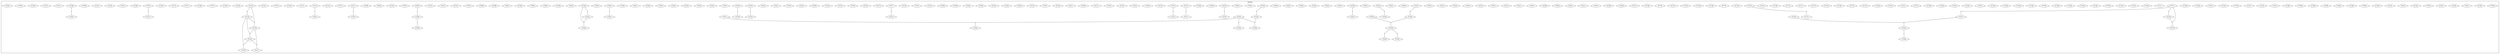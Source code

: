 digraph GRAPH_0 {
	edge [ dir=none];
	graph [ rankdir=TB ];
	ratio=auto;
	mincross=2.0;
	node [
		fontsize=11,
		fillcolor=white,
		style=filled,

];
	subgraph cluster_0 {
		label = "tikaboo"
		0 [ label="TV2003", shape=diamond, width=0.000000, height=0.000000 ]
		0 [ label="TV2003", shape=diamond, width=0.000000, height=0.000000 ]
		1 [ label="TV2004", shape=diamond, width=0.000000, height=0.000000 ]
		1 [ label="TV2004", shape=diamond, width=0.000000, height=0.000000 ]
		2 [ label="TV2017", shape=diamond, width=0.000000, height=0.000000 ]
		2 [ label="TV2017", shape=diamond, width=0.000000, height=0.000000 ]
		3 [ label="TV2026", shape=diamond, width=0.000000, height=0.000000 ]
		3 [ label="TV2026", shape=diamond, width=0.000000, height=0.000000 ]
		4 [ label="TV2031", shape=diamond, width=0.000000, height=0.000000 ]
		4 [ label="TV2031", shape=diamond, width=0.000000, height=0.000000 ]
		5 [ label="TV2033", shape=diamond, width=0.000000, height=0.000000 ]
		5 [ label="TV2033", shape=diamond, width=0.000000, height=0.000000 ]
		6 [ label="TV2034", shape=diamond, width=0.000000, height=0.000000 ]
		6 [ label="TV2034", shape=diamond, width=0.000000, height=0.000000 ]
		7 [ label="TV2035", shape=diamond, width=0.000000, height=0.000000 ]
		7 [ label="TV2035", shape=diamond, width=0.000000, height=0.000000 ]
		8 [ label="TV2041", shape=diamond, width=0.000000, height=0.000000 ]
		8 [ label="TV2041", shape=diamond, width=0.000000, height=0.000000 ]
		9 [ label="TV2053", shape=diamond, width=0.000000, height=0.000000 ]
		9 [ label="TV2053", shape=diamond, width=0.000000, height=0.000000 ]
		10 [ label="TV2062", shape=diamond, width=0.000000, height=0.000000 ]
		10 [ label="TV2062", shape=diamond, width=0.000000, height=0.000000 ]
		11 [ label="TV2064", shape=diamond, width=0.000000, height=0.000000 ]
		11 [ label="TV2064", shape=diamond, width=0.000000, height=0.000000 ]
		12 [ label="TV2065", shape=diamond, width=0.000000, height=0.000000 ]
		12 [ label="TV2065", shape=diamond, width=0.000000, height=0.000000 ]
		13 [ label="TV2066", shape=diamond, width=0.000000, height=0.000000 ]
		13 [ label="TV2066", shape=diamond, width=0.000000, height=0.000000 ]
		14 [ label="TV2068", shape=diamond, width=0.000000, height=0.000000 ]
		14 [ label="TV2068", shape=diamond, width=0.000000, height=0.000000 ]
		15 [ label="TV2069", shape=diamond, width=0.000000, height=0.000000 ]
		15 [ label="TV2069", shape=diamond, width=0.000000, height=0.000000 ]
		16 [ label="TV2080", shape=diamond, width=0.000000, height=0.000000 ]
		16 [ label="TV2080", shape=diamond, width=0.000000, height=0.000000 ]
		17 [ label="TV2253", shape=diamond, width=0.000000, height=0.000000 ]
		17 [ label="TV2253", shape=diamond, width=0.000000, height=0.000000 ]
		18 [ label="TV2254", shape=diamond, width=0.000000, height=0.000000 ]
		18 [ label="TV2254", shape=diamond, width=0.000000, height=0.000000 ]
		19 [ label="TV2257", shape=diamond, width=0.000000, height=0.000000 ]
		19 [ label="TV2257", shape=diamond, width=0.000000, height=0.000000 ]
		20 [ label="TV2258", shape=diamond, width=0.000000, height=0.000000 ]
		20 [ label="TV2258", shape=diamond, width=0.000000, height=0.000000 ]
		21 [ label="TV2259", shape=diamond, width=0.000000, height=0.000000 ]
		21 [ label="TV2259", shape=diamond, width=0.000000, height=0.000000 ]
		22 [ label="TV2261", shape=diamond, width=0.000000, height=0.000000 ]
		22 [ label="TV2261", shape=diamond, width=0.000000, height=0.000000 ]
		23 [ label="TV2265", shape=diamond, width=0.000000, height=0.000000 ]
		23 [ label="TV2265", shape=diamond, width=0.000000, height=0.000000 ]
		24 [ label="TV2268", shape=diamond, width=0.000000, height=0.000000 ]
		24 [ label="TV2268", shape=diamond, width=0.000000, height=0.000000 ]
		25 [ label="TV2269", shape=diamond, width=0.000000, height=0.000000 ]
	marr25 [shape=diamond,style=filled,label="",height=.1,width=.1]
		26 [ label="TV2270", shape=diamond, width=0.000000, height=0.000000 ]
	marr26 [shape=diamond,style=filled,label="",height=.1,width=.1]
		27 [ label="TV2271", shape=diamond, width=0.000000, height=0.000000 ]
		27 [ label="TV2271", shape=diamond, width=0.000000, height=0.000000 ]
		28 [ label="TV2277", shape=diamond, width=0.000000, height=0.000000 ]
		28 [ label="TV2277", shape=diamond, width=0.000000, height=0.000000 ]
		29 [ label="TV2280", shape=diamond, width=0.000000, height=0.000000 ]
		29 [ label="TV2280", shape=diamond, width=0.000000, height=0.000000 ]
		30 [ label="TV2281", shape=diamond, width=0.000000, height=0.000000 ]
		30 [ label="TV2281", shape=diamond, width=0.000000, height=0.000000 ]
		31 [ label="TV2282", shape=diamond, width=0.000000, height=0.000000 ]
		31 [ label="TV2282", shape=diamond, width=0.000000, height=0.000000 ]
		32 [ label="TV2284", shape=diamond, width=0.000000, height=0.000000 ]
		32 [ label="TV2284", shape=diamond, width=0.000000, height=0.000000 ]
		33 [ label="TV2285", shape=diamond, width=0.000000, height=0.000000 ]
		33 [ label="TV2285", shape=diamond, width=0.000000, height=0.000000 ]
		34 [ label="TV2286", shape=diamond, width=0.000000, height=0.000000 ]
		34 [ label="TV2286", shape=diamond, width=0.000000, height=0.000000 ]
		35 [ label="TV2288", shape=diamond, width=0.000000, height=0.000000 ]
		35 [ label="TV2288", shape=diamond, width=0.000000, height=0.000000 ]
		36 [ label="TV2290", shape=diamond, width=0.000000, height=0.000000 ]
		36 [ label="TV2290", shape=diamond, width=0.000000, height=0.000000 ]
		37 [ label="TV2293", shape=diamond, width=0.000000, height=0.000000 ]
		37 [ label="TV2293", shape=diamond, width=0.000000, height=0.000000 ]
		38 [ label="TV2295", shape=diamond, width=0.000000, height=0.000000 ]
		38 [ label="TV2295", shape=diamond, width=0.000000, height=0.000000 ]
		39 [ label="TV2296", shape=diamond, width=0.000000, height=0.000000 ]
		39 [ label="TV2296", shape=diamond, width=0.000000, height=0.000000 ]
		40 [ label="TV2299", shape=diamond, width=0.000000, height=0.000000 ]
		40 [ label="TV2299", shape=diamond, width=0.000000, height=0.000000 ]
		41 [ label="TV2304", shape=diamond, width=0.000000, height=0.000000 ]
		41 [ label="TV2304", shape=diamond, width=0.000000, height=0.000000 ]
		42 [ label="TV2501", shape=diamond, width=0.000000, height=0.000000 ]
		42 [ label="TV2501", shape=diamond, width=0.000000, height=0.000000 ]
		43 [ label="TV2502", shape=diamond, width=0.000000, height=0.000000 ]
		43 [ label="TV2502", shape=diamond, width=0.000000, height=0.000000 ]
		44 [ label="TV2503", shape=diamond, width=0.000000, height=0.000000 ]
		44 [ label="TV2503", shape=diamond, width=0.000000, height=0.000000 ]
		45 [ label="TV2504", shape=diamond, width=0.000000, height=0.000000 ]
		45 [ label="TV2504", shape=diamond, width=0.000000, height=0.000000 ]
		46 [ label="TV2506", shape=diamond, width=0.000000, height=0.000000 ]
		46 [ label="TV2506", shape=diamond, width=0.000000, height=0.000000 ]
		47 [ label="TV2514", shape=diamond, width=0.000000, height=0.000000 ]
		47 [ label="TV2514", shape=diamond, width=0.000000, height=0.000000 ]
		48 [ label="TV2517", shape=diamond, width=0.000000, height=0.000000 ]
		48 [ label="TV2517", shape=diamond, width=0.000000, height=0.000000 ]
		49 [ label="TV2529", shape=diamond, width=0.000000, height=0.000000 ]
		49 [ label="TV2529", shape=diamond, width=0.000000, height=0.000000 ]
		50 [ label="TV2530", shape=diamond, width=0.000000, height=0.000000 ]
		50 [ label="TV2530", shape=diamond, width=0.000000, height=0.000000 ]
		51 [ label="TV2753", shape=diamond, width=0.000000, height=0.000000 ]
		51 [ label="TV2753", shape=diamond, width=0.000000, height=0.000000 ]
		52 [ label="TV2755", shape=diamond, width=0.000000, height=0.000000 ]
		52 [ label="TV2755", shape=diamond, width=0.000000, height=0.000000 ]
		53 [ label="TV2757", shape=diamond, width=0.000000, height=0.000000 ]
	marr53 [shape=diamond,style=filled,label="",height=.1,width=.1]
		54 [ label="TV2759", shape=diamond, width=0.000000, height=0.000000 ]
		54 [ label="TV2759", shape=diamond, width=0.000000, height=0.000000 ]
		55 [ label="TV2764", shape=diamond, width=0.000000, height=0.000000 ]
		55 [ label="TV2764", shape=diamond, width=0.000000, height=0.000000 ]
		56 [ label="TV2770", shape=diamond, width=0.000000, height=0.000000 ]
		56 [ label="TV2770", shape=diamond, width=0.000000, height=0.000000 ]
		57 [ label="TV2772", shape=diamond, width=0.000000, height=0.000000 ]
		57 [ label="TV2772", shape=diamond, width=0.000000, height=0.000000 ]
		58 [ label="TV2774", shape=diamond, width=0.000000, height=0.000000 ]
		58 [ label="TV2774", shape=diamond, width=0.000000, height=0.000000 ]
		59 [ label="TV2780", shape=diamond, width=0.000000, height=0.000000 ]
		59 [ label="TV2780", shape=diamond, width=0.000000, height=0.000000 ]
		60 [ label="TV2781", shape=diamond, width=0.000000, height=0.000000 ]
		60 [ label="TV2781", shape=diamond, width=0.000000, height=0.000000 ]
		61 [ label="TV2782", shape=diamond, width=0.000000, height=0.000000 ]
		61 [ label="TV2782", shape=diamond, width=0.000000, height=0.000000 ]
		62 [ label="TV2783", shape=diamond, width=0.000000, height=0.000000 ]
		62 [ label="TV2783", shape=diamond, width=0.000000, height=0.000000 ]
		63 [ label="TV2784", shape=diamond, width=0.000000, height=0.000000 ]
		63 [ label="TV2784", shape=diamond, width=0.000000, height=0.000000 ]
		64 [ label="TV2788", shape=diamond, width=0.000000, height=0.000000 ]
		64 [ label="TV2788", shape=diamond, width=0.000000, height=0.000000 ]
		65 [ label="TV2789", shape=diamond, width=0.000000, height=0.000000 ]
		65 [ label="TV2789", shape=diamond, width=0.000000, height=0.000000 ]
		66 [ label="TV2790", shape=diamond, width=0.000000, height=0.000000 ]
		66 [ label="TV2790", shape=diamond, width=0.000000, height=0.000000 ]
		67 [ label="TV2792", shape=diamond, width=0.000000, height=0.000000 ]
		67 [ label="TV2792", shape=diamond, width=0.000000, height=0.000000 ]
		68 [ label="TV2795", shape=diamond, width=0.000000, height=0.000000 ]
		68 [ label="TV2795", shape=diamond, width=0.000000, height=0.000000 ]
		69 [ label="TV2796", shape=diamond, width=0.000000, height=0.000000 ]
		69 [ label="TV2796", shape=diamond, width=0.000000, height=0.000000 ]
		70 [ label="TV2797", shape=diamond, width=0.000000, height=0.000000 ]
		70 [ label="TV2797", shape=diamond, width=0.000000, height=0.000000 ]
		71 [ label="TV2806", shape=diamond, width=0.000000, height=0.000000 ]
		71 [ label="TV2806", shape=diamond, width=0.000000, height=0.000000 ]
		72 [ label="TV2808", shape=diamond, width=0.000000, height=0.000000 ]
		72 [ label="TV2808", shape=diamond, width=0.000000, height=0.000000 ]
		73 [ label="TV2810", shape=diamond, width=0.000000, height=0.000000 ]
		73 [ label="TV2810", shape=diamond, width=0.000000, height=0.000000 ]
		74 [ label="TV2812", shape=diamond, width=0.000000, height=0.000000 ]
		74 [ label="TV2812", shape=diamond, width=0.000000, height=0.000000 ]
		75 [ label="TV3002", shape=diamond, width=0.000000, height=0.000000 ]
		75 [ label="TV3002", shape=diamond, width=0.000000, height=0.000000 ]
		76 [ label="TV3005", shape=diamond, width=0.000000, height=0.000000 ]
		76 [ label="TV3005", shape=diamond, width=0.000000, height=0.000000 ]
		77 [ label="TV3006", shape=diamond, width=0.000000, height=0.000000 ]
		77 [ label="TV3006", shape=diamond, width=0.000000, height=0.000000 ]
		78 [ label="TV3007", shape=diamond, width=0.000000, height=0.000000 ]
		78 [ label="TV3007", shape=diamond, width=0.000000, height=0.000000 ]
		79 [ label="TV3008", shape=diamond, width=0.000000, height=0.000000 ]
	marr79 [shape=diamond,style=filled,label="",height=.1,width=.1]
		80 [ label="TV3010", shape=diamond, width=0.000000, height=0.000000 ]
	marr80 [shape=diamond,style=filled,label="",height=.1,width=.1]
		81 [ label="TV3012", shape=diamond, width=0.000000, height=0.000000 ]
		81 [ label="TV3012", shape=diamond, width=0.000000, height=0.000000 ]
		82 [ label="TV3014", shape=diamond, width=0.000000, height=0.000000 ]
		82 [ label="TV3014", shape=diamond, width=0.000000, height=0.000000 ]
		83 [ label="TV3015", shape=diamond, width=0.000000, height=0.000000 ]
		83 [ label="TV3015", shape=diamond, width=0.000000, height=0.000000 ]
		84 [ label="TV3016", shape=diamond, width=0.000000, height=0.000000 ]
		84 [ label="TV3016", shape=diamond, width=0.000000, height=0.000000 ]
		85 [ label="TV3017", shape=diamond, width=0.000000, height=0.000000 ]
	marr85 [shape=diamond,style=filled,label="",height=.1,width=.1]
		86 [ label="TV3018", shape=diamond, width=0.000000, height=0.000000 ]
		86 [ label="TV3018", shape=diamond, width=0.000000, height=0.000000 ]
		87 [ label="TV3019", shape=diamond, width=0.000000, height=0.000000 ]
		87 [ label="TV3019", shape=diamond, width=0.000000, height=0.000000 ]
		88 [ label="TV3020", shape=diamond, width=0.000000, height=0.000000 ]
		88 [ label="TV3020", shape=diamond, width=0.000000, height=0.000000 ]
		89 [ label="TV3022", shape=diamond, width=0.000000, height=0.000000 ]
		89 [ label="TV3022", shape=diamond, width=0.000000, height=0.000000 ]
		90 [ label="TV3023", shape=diamond, width=0.000000, height=0.000000 ]
		90 [ label="TV3023", shape=diamond, width=0.000000, height=0.000000 ]
		91 [ label="TV3026", shape=diamond, width=0.000000, height=0.000000 ]
	marr91 [shape=diamond,style=filled,label="",height=.1,width=.1]
		92 [ label="TV3027", shape=diamond, width=0.000000, height=0.000000 ]
		92 [ label="TV3027", shape=diamond, width=0.000000, height=0.000000 ]
		93 [ label="TV3028", shape=diamond, width=0.000000, height=0.000000 ]
		93 [ label="TV3028", shape=diamond, width=0.000000, height=0.000000 ]
		94 [ label="TV3029", shape=diamond, width=0.000000, height=0.000000 ]
	marr94 [shape=diamond,style=filled,label="",height=.1,width=.1]
		95 [ label="TV3030", shape=diamond, width=0.000000, height=0.000000 ]
	marr95 [shape=diamond,style=filled,label="",height=.1,width=.1]
		96 [ label="TV3031", shape=diamond, width=0.000000, height=0.000000 ]
		96 [ label="TV3031", shape=diamond, width=0.000000, height=0.000000 ]
		97 [ label="TV3033", shape=diamond, width=0.000000, height=0.000000 ]
	marr97 [shape=diamond,style=filled,label="",height=.1,width=.1]
		98 [ label="TV3034", shape=diamond, width=0.000000, height=0.000000 ]
		98 [ label="TV3034", shape=diamond, width=0.000000, height=0.000000 ]
		99 [ label="TV3035", shape=diamond, width=0.000000, height=0.000000 ]
		99 [ label="TV3035", shape=diamond, width=0.000000, height=0.000000 ]
		100 [ label="TV3036", shape=diamond, width=0.000000, height=0.000000 ]
		100 [ label="TV3036", shape=diamond, width=0.000000, height=0.000000 ]
		101 [ label="TV3037", shape=diamond, width=0.000000, height=0.000000 ]
	marr101 [shape=diamond,style=filled,label="",height=.1,width=.1]
		102 [ label="TV3038", shape=diamond, width=0.000000, height=0.000000 ]
		102 [ label="TV3038", shape=diamond, width=0.000000, height=0.000000 ]
		103 [ label="TV3041", shape=diamond, width=0.000000, height=0.000000 ]
		103 [ label="TV3041", shape=diamond, width=0.000000, height=0.000000 ]
		104 [ label="TV3043", shape=diamond, width=0.000000, height=0.000000 ]
		104 [ label="TV3043", shape=diamond, width=0.000000, height=0.000000 ]
		105 [ label="TV3044", shape=diamond, width=0.000000, height=0.000000 ]
		105 [ label="TV3044", shape=diamond, width=0.000000, height=0.000000 ]
		106 [ label="TV3046", shape=diamond, width=0.000000, height=0.000000 ]
		106 [ label="TV3046", shape=diamond, width=0.000000, height=0.000000 ]
		107 [ label="TV3047", shape=diamond, width=0.000000, height=0.000000 ]
		107 [ label="TV3047", shape=diamond, width=0.000000, height=0.000000 ]
		108 [ label="TV3048", shape=diamond, width=0.000000, height=0.000000 ]
		108 [ label="TV3048", shape=diamond, width=0.000000, height=0.000000 ]
		109 [ label="TV3049", shape=diamond, width=0.000000, height=0.000000 ]
		109 [ label="TV3049", shape=diamond, width=0.000000, height=0.000000 ]
		110 [ label="TV3050", shape=diamond, width=0.000000, height=0.000000 ]
		110 [ label="TV3050", shape=diamond, width=0.000000, height=0.000000 ]
		111 [ label="TV3051", shape=diamond, width=0.000000, height=0.000000 ]
		111 [ label="TV3051", shape=diamond, width=0.000000, height=0.000000 ]
		112 [ label="TV3053", shape=diamond, width=0.000000, height=0.000000 ]
		112 [ label="TV3053", shape=diamond, width=0.000000, height=0.000000 ]
		113 [ label="TV3055", shape=diamond, width=0.000000, height=0.000000 ]
	marr113 [shape=diamond,style=filled,label="",height=.1,width=.1]
		114 [ label="TV3056", shape=diamond, width=0.000000, height=0.000000 ]
	marr114 [shape=diamond,style=filled,label="",height=.1,width=.1]
		115 [ label="TV3202", shape=diamond, width=0.000000, height=0.000000 ]
	marr115 [shape=diamond,style=filled,label="",height=.1,width=.1]
		116 [ label="TV3203", shape=diamond, width=0.000000, height=0.000000 ]
		116 [ label="TV3203", shape=diamond, width=0.000000, height=0.000000 ]
		117 [ label="TV3208", shape=diamond, width=0.000000, height=0.000000 ]
		117 [ label="TV3208", shape=diamond, width=0.000000, height=0.000000 ]
		118 [ label="TV3209", shape=diamond, width=0.000000, height=0.000000 ]
		118 [ label="TV3209", shape=diamond, width=0.000000, height=0.000000 ]
		119 [ label="TV3211", shape=diamond, width=0.000000, height=0.000000 ]
	marr119 [shape=diamond,style=filled,label="",height=.1,width=.1]
		120 [ label="TV3213", shape=diamond, width=0.000000, height=0.000000 ]
		120 [ label="TV3213", shape=diamond, width=0.000000, height=0.000000 ]
		121 [ label="TV3215", shape=diamond, width=0.000000, height=0.000000 ]
	marr121 [shape=diamond,style=filled,label="",height=.1,width=.1]
		122 [ label="TV3216", shape=diamond, width=0.000000, height=0.000000 ]
		122 [ label="TV3216", shape=diamond, width=0.000000, height=0.000000 ]
		123 [ label="TV3218", shape=diamond, width=0.000000, height=0.000000 ]
		123 [ label="TV3218", shape=diamond, width=0.000000, height=0.000000 ]
		124 [ label="TV3230", shape=diamond, width=0.000000, height=0.000000 ]
		124 [ label="TV3230", shape=diamond, width=0.000000, height=0.000000 ]
		125 [ label="TV3231", shape=diamond, width=0.000000, height=0.000000 ]
		125 [ label="TV3231", shape=diamond, width=0.000000, height=0.000000 ]
		126 [ label="TV3232", shape=diamond, width=0.000000, height=0.000000 ]
		126 [ label="TV3232", shape=diamond, width=0.000000, height=0.000000 ]
		127 [ label="TV3240", shape=diamond, width=0.000000, height=0.000000 ]
	marr127 [shape=diamond,style=filled,label="",height=.1,width=.1]
		128 [ label="TV3245", shape=diamond, width=0.000000, height=0.000000 ]
		128 [ label="TV3245", shape=diamond, width=0.000000, height=0.000000 ]
		129 [ label="TV4271", shape=diamond, width=0.000000, height=0.000000 ]
		129 [ label="TV4271", shape=diamond, width=0.000000, height=0.000000 ]
		130 [ label="TV4285", shape=diamond, width=0.000000, height=0.000000 ]
		130 [ label="TV4285", shape=diamond, width=0.000000, height=0.000000 ]
		131 [ label="TV4317", shape=diamond, width=0.000000, height=0.000000 ]
		131 [ label="TV4317", shape=diamond, width=0.000000, height=0.000000 ]
		132 [ label="TV4319", shape=diamond, width=0.000000, height=0.000000 ]
		132 [ label="TV4319", shape=diamond, width=0.000000, height=0.000000 ]
		133 [ label="TV4320", shape=diamond, width=0.000000, height=0.000000 ]
	marr133 [shape=diamond,style=filled,label="",height=.1,width=.1]
		134 [ label="TV4322", shape=diamond, width=0.000000, height=0.000000 ]
		134 [ label="TV4322", shape=diamond, width=0.000000, height=0.000000 ]
		135 [ label="TV4501", shape=diamond, width=0.000000, height=0.000000 ]
	marr135 [shape=diamond,style=filled,label="",height=.1,width=.1]
		136 [ label="TV4523", shape=diamond, width=0.000000, height=0.000000 ]
		136 [ label="TV4523", shape=diamond, width=0.000000, height=0.000000 ]
		137 [ label="TV4529", shape=diamond, width=0.000000, height=0.000000 ]
		137 [ label="TV4529", shape=diamond, width=0.000000, height=0.000000 ]
		138 [ label="TV4542", shape=diamond, width=0.000000, height=0.000000 ]
		138 [ label="TV4542", shape=diamond, width=0.000000, height=0.000000 ]
		139 [ label="TV4543", shape=diamond, width=0.000000, height=0.000000 ]
		139 [ label="TV4543", shape=diamond, width=0.000000, height=0.000000 ]
		140 [ label="TV4560", shape=diamond, width=0.000000, height=0.000000 ]
		140 [ label="TV4560", shape=diamond, width=0.000000, height=0.000000 ]
		141 [ label="TV4561", shape=diamond, width=0.000000, height=0.000000 ]
		141 [ label="TV4561", shape=diamond, width=0.000000, height=0.000000 ]
		142 [ label="TV4566", shape=diamond, width=0.000000, height=0.000000 ]
		142 [ label="TV4566", shape=diamond, width=0.000000, height=0.000000 ]
		143 [ label="TV4569", shape=diamond, width=0.000000, height=0.000000 ]
		143 [ label="TV4569", shape=diamond, width=0.000000, height=0.000000 ]
		144 [ label="TV4573", shape=diamond, width=0.000000, height=0.000000 ]
		144 [ label="TV4573", shape=diamond, width=0.000000, height=0.000000 ]
		145 [ label="TV4751", shape=diamond, width=0.000000, height=0.000000 ]
		145 [ label="TV4751", shape=diamond, width=0.000000, height=0.000000 ]
		146 [ label="TV4756", shape=diamond, width=0.000000, height=0.000000 ]
		146 [ label="TV4756", shape=diamond, width=0.000000, height=0.000000 ]
		147 [ label="TV4767", shape=diamond, width=0.000000, height=0.000000 ]
	marr147 [shape=diamond,style=filled,label="",height=.1,width=.1]
		148 [ label="TV4777", shape=diamond, width=0.000000, height=0.000000 ]
		148 [ label="TV4777", shape=diamond, width=0.000000, height=0.000000 ]
		149 [ label="TV4779", shape=diamond, width=0.000000, height=0.000000 ]
		149 [ label="TV4779", shape=diamond, width=0.000000, height=0.000000 ]
		150 [ label="TV4782", shape=diamond, width=0.000000, height=0.000000 ]
		150 [ label="TV4782", shape=diamond, width=0.000000, height=0.000000 ]
		151 [ label="TV4788", shape=diamond, width=0.000000, height=0.000000 ]
		151 [ label="TV4788", shape=diamond, width=0.000000, height=0.000000 ]
		152 [ label="TV4792", shape=diamond, width=0.000000, height=0.000000 ]
		152 [ label="TV4792", shape=diamond, width=0.000000, height=0.000000 ]
		153 [ label="TV4794", shape=diamond, width=0.000000, height=0.000000 ]
		153 [ label="TV4794", shape=diamond, width=0.000000, height=0.000000 ]
		154 [ label="TV5002", shape=diamond, width=0.000000, height=0.000000 ]
		154 [ label="TV5002", shape=diamond, width=0.000000, height=0.000000 ]
		155 [ label="TV5015", shape=diamond, width=0.000000, height=0.000000 ]
		155 [ label="TV5015", shape=diamond, width=0.000000, height=0.000000 ]
		156 [ label="TV5019", shape=diamond, width=0.000000, height=0.000000 ]
	marr156 [shape=diamond,style=filled,label="",height=.1,width=.1]
		157 [ label="TV5020", shape=diamond, width=0.000000, height=0.000000 ]
		157 [ label="TV5020", shape=diamond, width=0.000000, height=0.000000 ]
		158 [ label="TV5021", shape=diamond, width=0.000000, height=0.000000 ]
		158 [ label="TV5021", shape=diamond, width=0.000000, height=0.000000 ]
		159 [ label="TV5023", shape=diamond, width=0.000000, height=0.000000 ]
		159 [ label="TV5023", shape=diamond, width=0.000000, height=0.000000 ]
		160 [ label="TV5024", shape=diamond, width=0.000000, height=0.000000 ]
		160 [ label="TV5024", shape=diamond, width=0.000000, height=0.000000 ]
		161 [ label="TV5028", shape=diamond, width=0.000000, height=0.000000 ]
		161 [ label="TV5028", shape=diamond, width=0.000000, height=0.000000 ]
		162 [ label="TV5029", shape=diamond, width=0.000000, height=0.000000 ]
	marr162 [shape=diamond,style=filled,label="",height=.1,width=.1]
		163 [ label="TV5031", shape=diamond, width=0.000000, height=0.000000 ]
		163 [ label="TV5031", shape=diamond, width=0.000000, height=0.000000 ]
		164 [ label="TV5032", shape=diamond, width=0.000000, height=0.000000 ]
		164 [ label="TV5032", shape=diamond, width=0.000000, height=0.000000 ]
		165 [ label="TV5033", shape=diamond, width=0.000000, height=0.000000 ]
		165 [ label="TV5033", shape=diamond, width=0.000000, height=0.000000 ]
		166 [ label="TV5034", shape=diamond, width=0.000000, height=0.000000 ]
		166 [ label="TV5034", shape=diamond, width=0.000000, height=0.000000 ]
		167 [ label="TV5037", shape=diamond, width=0.000000, height=0.000000 ]
	marr167 [shape=diamond,style=filled,label="",height=.1,width=.1]
		168 [ label="TV5039", shape=diamond, width=0.000000, height=0.000000 ]
	marr168 [shape=diamond,style=filled,label="",height=.1,width=.1]
		169 [ label="TV5041", shape=diamond, width=0.000000, height=0.000000 ]
	marr169 [shape=diamond,style=filled,label="",height=.1,width=.1]
		170 [ label="TV5042", shape=diamond, width=0.000000, height=0.000000 ]
		170 [ label="TV5042", shape=diamond, width=0.000000, height=0.000000 ]
		171 [ label="TV5043", shape=diamond, width=0.000000, height=0.000000 ]
		171 [ label="TV5043", shape=diamond, width=0.000000, height=0.000000 ]
		172 [ label="TV5045", shape=diamond, width=0.000000, height=0.000000 ]
	marr172 [shape=diamond,style=filled,label="",height=.1,width=.1]
		173 [ label="TV5046", shape=diamond, width=0.000000, height=0.000000 ]
		173 [ label="TV5046", shape=diamond, width=0.000000, height=0.000000 ]
		174 [ label="TV5047", shape=diamond, width=0.000000, height=0.000000 ]
		174 [ label="TV5047", shape=diamond, width=0.000000, height=0.000000 ]
		175 [ label="TV5048", shape=diamond, width=0.000000, height=0.000000 ]
		175 [ label="TV5048", shape=diamond, width=0.000000, height=0.000000 ]
		176 [ label="TV5049", shape=diamond, width=0.000000, height=0.000000 ]
		176 [ label="TV5049", shape=diamond, width=0.000000, height=0.000000 ]
		177 [ label="TV5050", shape=diamond, width=0.000000, height=0.000000 ]
		177 [ label="TV5050", shape=diamond, width=0.000000, height=0.000000 ]
		178 [ label="TV5051", shape=diamond, width=0.000000, height=0.000000 ]
		178 [ label="TV5051", shape=diamond, width=0.000000, height=0.000000 ]
		179 [ label="TV5052", shape=diamond, width=0.000000, height=0.000000 ]
	marr179 [shape=diamond,style=filled,label="",height=.1,width=.1]
		180 [ label="TV5053", shape=diamond, width=0.000000, height=0.000000 ]
	marr180 [shape=diamond,style=filled,label="",height=.1,width=.1]
		181 [ label="TV5055", shape=diamond, width=0.000000, height=0.000000 ]
		181 [ label="TV5055", shape=diamond, width=0.000000, height=0.000000 ]
		182 [ label="TV5056", shape=diamond, width=0.000000, height=0.000000 ]
		182 [ label="TV5056", shape=diamond, width=0.000000, height=0.000000 ]
		183 [ label="TV5062", shape=diamond, width=0.000000, height=0.000000 ]
		183 [ label="TV5062", shape=diamond, width=0.000000, height=0.000000 ]
		184 [ label="TV5064", shape=diamond, width=0.000000, height=0.000000 ]
		184 [ label="TV5064", shape=diamond, width=0.000000, height=0.000000 ]
		185 [ label="TV5065", shape=diamond, width=0.000000, height=0.000000 ]
		185 [ label="TV5065", shape=diamond, width=0.000000, height=0.000000 ]
		186 [ label="TV5067", shape=diamond, width=0.000000, height=0.000000 ]
		186 [ label="TV5067", shape=diamond, width=0.000000, height=0.000000 ]
		187 [ label="TV5068", shape=diamond, width=0.000000, height=0.000000 ]
		187 [ label="TV5068", shape=diamond, width=0.000000, height=0.000000 ]
		188 [ label="TV5069", shape=diamond, width=0.000000, height=0.000000 ]
		188 [ label="TV5069", shape=diamond, width=0.000000, height=0.000000 ]
		189 [ label="TV5070", shape=diamond, width=0.000000, height=0.000000 ]
		189 [ label="TV5070", shape=diamond, width=0.000000, height=0.000000 ]
		190 [ label="TV5071", shape=diamond, width=0.000000, height=0.000000 ]
		190 [ label="TV5071", shape=diamond, width=0.000000, height=0.000000 ]
		191 [ label="TV5073", shape=diamond, width=0.000000, height=0.000000 ]
		191 [ label="TV5073", shape=diamond, width=0.000000, height=0.000000 ]
		192 [ label="TV5074", shape=diamond, width=0.000000, height=0.000000 ]
		192 [ label="TV5074", shape=diamond, width=0.000000, height=0.000000 ]
		193 [ label="TV5075", shape=diamond, width=0.000000, height=0.000000 ]
		193 [ label="TV5075", shape=diamond, width=0.000000, height=0.000000 ]
		194 [ label="TV5076", shape=diamond, width=0.000000, height=0.000000 ]
		194 [ label="TV5076", shape=diamond, width=0.000000, height=0.000000 ]
		195 [ label="TV5078", shape=diamond, width=0.000000, height=0.000000 ]
		195 [ label="TV5078", shape=diamond, width=0.000000, height=0.000000 ]
		196 [ label="TV5079", shape=diamond, width=0.000000, height=0.000000 ]
		196 [ label="TV5079", shape=diamond, width=0.000000, height=0.000000 ]
		197 [ label="TV5080", shape=diamond, width=0.000000, height=0.000000 ]
	marr197 [shape=diamond,style=filled,label="",height=.1,width=.1]
		198 [ label="TV5081", shape=diamond, width=0.000000, height=0.000000 ]
	marr198 [shape=diamond,style=filled,label="",height=.1,width=.1]
		199 [ label="TV5084", shape=diamond, width=0.000000, height=0.000000 ]
		199 [ label="TV5084", shape=diamond, width=0.000000, height=0.000000 ]
		200 [ label="TV5086", shape=diamond, width=0.000000, height=0.000000 ]
		200 [ label="TV5086", shape=diamond, width=0.000000, height=0.000000 ]
		201 [ label="TV5111", shape=diamond, width=0.000000, height=0.000000 ]
		201 [ label="TV5111", shape=diamond, width=0.000000, height=0.000000 ]
		202 [ label="TV5112", shape=diamond, width=0.000000, height=0.000000 ]
		202 [ label="TV5112", shape=diamond, width=0.000000, height=0.000000 ]
		203 [ label="TV5113", shape=diamond, width=0.000000, height=0.000000 ]
	marr203 [shape=diamond,style=filled,label="",height=.1,width=.1]
		204 [ label="TV5116", shape=diamond, width=0.000000, height=0.000000 ]
		204 [ label="TV5116", shape=diamond, width=0.000000, height=0.000000 ]
		205 [ label="TV5120", shape=diamond, width=0.000000, height=0.000000 ]
		205 [ label="TV5120", shape=diamond, width=0.000000, height=0.000000 ]
		206 [ label="TV5121", shape=diamond, width=0.000000, height=0.000000 ]
		206 [ label="TV5121", shape=diamond, width=0.000000, height=0.000000 ]
		207 [ label="TV5140", shape=diamond, width=0.000000, height=0.000000 ]
		207 [ label="TV5140", shape=diamond, width=0.000000, height=0.000000 ]
		208 [ label="TV5154", shape=diamond, width=0.000000, height=0.000000 ]
		208 [ label="TV5154", shape=diamond, width=0.000000, height=0.000000 ]
		209 [ label="TV5155", shape=diamond, width=0.000000, height=0.000000 ]
		209 [ label="TV5155", shape=diamond, width=0.000000, height=0.000000 ]
		210 [ label="TV5156", shape=diamond, width=0.000000, height=0.000000 ]
		210 [ label="TV5156", shape=diamond, width=0.000000, height=0.000000 ]
		211 [ label="TV5157", shape=diamond, width=0.000000, height=0.000000 ]
	marr211 [shape=diamond,style=filled,label="",height=.1,width=.1]
		212 [ label="TV5158", shape=diamond, width=0.000000, height=0.000000 ]
	marr212 [shape=diamond,style=filled,label="",height=.1,width=.1]
		213 [ label="TV5159", shape=diamond, width=0.000000, height=0.000000 ]
	marr213 [shape=diamond,style=filled,label="",height=.1,width=.1]
		214 [ label="TV5160", shape=diamond, width=0.000000, height=0.000000 ]
	marr214 [shape=diamond,style=filled,label="",height=.1,width=.1]
		215 [ label="TV5161", shape=diamond, width=0.000000, height=0.000000 ]
	marr215 [shape=diamond,style=filled,label="",height=.1,width=.1]
		216 [ label="TV5163", shape=diamond, width=0.000000, height=0.000000 ]
		216 [ label="TV5163", shape=diamond, width=0.000000, height=0.000000 ]
		217 [ label="TV5164", shape=diamond, width=0.000000, height=0.000000 ]
		217 [ label="TV5164", shape=diamond, width=0.000000, height=0.000000 ]
		218 [ label="TV5167", shape=diamond, width=0.000000, height=0.000000 ]
		218 [ label="TV5167", shape=diamond, width=0.000000, height=0.000000 ]
		219 [ label="TV5168", shape=diamond, width=0.000000, height=0.000000 ]
		219 [ label="TV5168", shape=diamond, width=0.000000, height=0.000000 ]
		220 [ label="TV5177", shape=diamond, width=0.000000, height=0.000000 ]
		220 [ label="TV5177", shape=diamond, width=0.000000, height=0.000000 ]
		221 [ label="TV5179", shape=diamond, width=0.000000, height=0.000000 ]
		221 [ label="TV5179", shape=diamond, width=0.000000, height=0.000000 ]
		222 [ label="TV5195", shape=diamond, width=0.000000, height=0.000000 ]
		222 [ label="TV5195", shape=diamond, width=0.000000, height=0.000000 ]
		223 [ label="TV5201", shape=diamond, width=0.000000, height=0.000000 ]
		223 [ label="TV5201", shape=diamond, width=0.000000, height=0.000000 ]
		224 [ label="TV5208", shape=diamond, width=0.000000, height=0.000000 ]
		224 [ label="TV5208", shape=diamond, width=0.000000, height=0.000000 ]
		225 [ label="TV5224", shape=diamond, width=0.000000, height=0.000000 ]
		225 [ label="TV5224", shape=diamond, width=0.000000, height=0.000000 ]
		226 [ label="TV5226", shape=diamond, width=0.000000, height=0.000000 ]
		226 [ label="TV5226", shape=diamond, width=0.000000, height=0.000000 ]
		227 [ label="TV5241", shape=diamond, width=0.000000, height=0.000000 ]
		227 [ label="TV5241", shape=diamond, width=0.000000, height=0.000000 ]
		228 [ label="TV5260", shape=diamond, width=0.000000, height=0.000000 ]
		228 [ label="TV5260", shape=diamond, width=0.000000, height=0.000000 ]
		229 [ label="TV5268", shape=diamond, width=0.000000, height=0.000000 ]
		229 [ label="TV5268", shape=diamond, width=0.000000, height=0.000000 ]
		230 [ label="TV5272", shape=diamond, width=0.000000, height=0.000000 ]
		230 [ label="TV5272", shape=diamond, width=0.000000, height=0.000000 ]
		231 [ label="TV5275", shape=diamond, width=0.000000, height=0.000000 ]
		231 [ label="TV5275", shape=diamond, width=0.000000, height=0.000000 ]
		232 [ label="TV5284", shape=diamond, width=0.000000, height=0.000000 ]
		232 [ label="TV5284", shape=diamond, width=0.000000, height=0.000000 ]
		233 [ label="TV5295", shape=diamond, width=0.000000, height=0.000000 ]
		233 [ label="TV5295", shape=diamond, width=0.000000, height=0.000000 ]
		234 [ label="TV5302", shape=diamond, width=0.000000, height=0.000000 ]
		234 [ label="TV5302", shape=diamond, width=0.000000, height=0.000000 ]
	}
	27 -> marr25  [ color="#000000" weight=1 ]
	marr25 -> 25  [ color="#000000" weight=2 ]
	27 -> marr26  [ color="#000000" weight=1 ]
	marr26 -> 26  [ color="#000000" weight=2 ]
	25 -> marr26  [ color="#000000" weight=1 ]
	61 -> marr53  [ color="#000000" weight=1 ]
	marr53 -> 53  [ color="#000000" weight=2 ]
	80 -> marr79  [ color="#000000" weight=1 ]
	marr79 -> 79  [ color="#000000" weight=2 ]
	88 -> marr80  [ color="#000000" weight=1 ]
	marr80 -> 80  [ color="#000000" weight=2 ]
	85 -> marr80  [ color="#000000" weight=1 ]
	27 -> marr85  [ color="#000000" weight=1 ]
	marr85 -> 85  [ color="#000000" weight=2 ]
	95 -> marr91  [ color="#000000" weight=1 ]
	marr91 -> 91  [ color="#000000" weight=2 ]
	100 -> marr91  [ color="#000000" weight=1 ]
	91 -> marr94  [ color="#000000" weight=1 ]
	marr94 -> 94  [ color="#000000" weight=2 ]
	92 -> marr95  [ color="#000000" weight=1 ]
	marr95 -> 95  [ color="#000000" weight=2 ]
	98 -> marr97  [ color="#000000" weight=1 ]
	marr97 -> 97  [ color="#000000" weight=2 ]
	102 -> marr101  [ color="#000000" weight=1 ]
	marr101 -> 101  [ color="#000000" weight=2 ]
	110 -> marr113  [ color="#000000" weight=1 ]
	marr113 -> 113  [ color="#000000" weight=2 ]
	113 -> marr114  [ color="#000000" weight=1 ]
	marr114 -> 114  [ color="#000000" weight=2 ]
	109 -> marr114  [ color="#000000" weight=1 ]
	116 -> marr115  [ color="#000000" weight=1 ]
	marr115 -> 115  [ color="#000000" weight=2 ]
	120 -> marr119  [ color="#000000" weight=1 ]
	marr119 -> 119  [ color="#000000" weight=2 ]
	122 -> marr121  [ color="#000000" weight=1 ]
	marr121 -> 121  [ color="#000000" weight=2 ]
	109 -> marr127  [ color="#000000" weight=1 ]
	marr127 -> 127  [ color="#000000" weight=2 ]
	201 -> marr133  [ color="#000000" weight=1 ]
	marr133 -> 133  [ color="#000000" weight=2 ]
	205 -> marr135  [ color="#000000" weight=1 ]
	marr135 -> 135  [ color="#000000" weight=2 ]
	148 -> marr147  [ color="#000000" weight=1 ]
	marr147 -> 147  [ color="#000000" weight=2 ]
	160 -> marr156  [ color="#000000" weight=1 ]
	marr156 -> 156  [ color="#000000" weight=2 ]
	161 -> marr162  [ color="#000000" weight=1 ]
	marr162 -> 162  [ color="#000000" weight=2 ]
	229 -> marr167  [ color="#000000" weight=1 ]
	marr167 -> 167  [ color="#000000" weight=2 ]
	197 -> marr168  [ color="#000000" weight=1 ]
	marr168 -> 168  [ color="#000000" weight=2 ]
	178 -> marr169  [ color="#000000" weight=1 ]
	marr169 -> 169  [ color="#000000" weight=2 ]
	91 -> marr172  [ color="#000000" weight=1 ]
	marr172 -> 172  [ color="#000000" weight=2 ]
	176 -> marr179  [ color="#000000" weight=1 ]
	marr179 -> 179  [ color="#000000" weight=2 ]
	176 -> marr180  [ color="#000000" weight=1 ]
	marr180 -> 180  [ color="#000000" weight=2 ]
	179 -> marr180  [ color="#000000" weight=1 ]
	194 -> marr197  [ color="#000000" weight=1 ]
	marr197 -> 197  [ color="#000000" weight=2 ]
	190 -> marr198  [ color="#000000" weight=1 ]
	marr198 -> 198  [ color="#000000" weight=2 ]
	109 -> marr198  [ color="#000000" weight=1 ]
	223 -> marr203  [ color="#000000" weight=1 ]
	marr203 -> 203  [ color="#000000" weight=2 ]
	215 -> marr211  [ color="#000000" weight=1 ]
	marr211 -> 211  [ color="#000000" weight=2 ]
	213 -> marr211  [ color="#000000" weight=1 ]
	210 -> marr212  [ color="#000000" weight=1 ]
	marr212 -> 212  [ color="#000000" weight=2 ]
	210 -> marr213  [ color="#000000" weight=1 ]
	marr213 -> 213  [ color="#000000" weight=2 ]
	212 -> marr213  [ color="#000000" weight=1 ]
	215 -> marr214  [ color="#000000" weight=1 ]
	marr214 -> 214  [ color="#000000" weight=2 ]
	212 -> marr214  [ color="#000000" weight=1 ]
	213 -> marr215  [ color="#000000" weight=1 ]
	marr215 -> 215  [ color="#000000" weight=2 ]
	212 -> marr215  [ color="#000000" weight=1 ]
}
